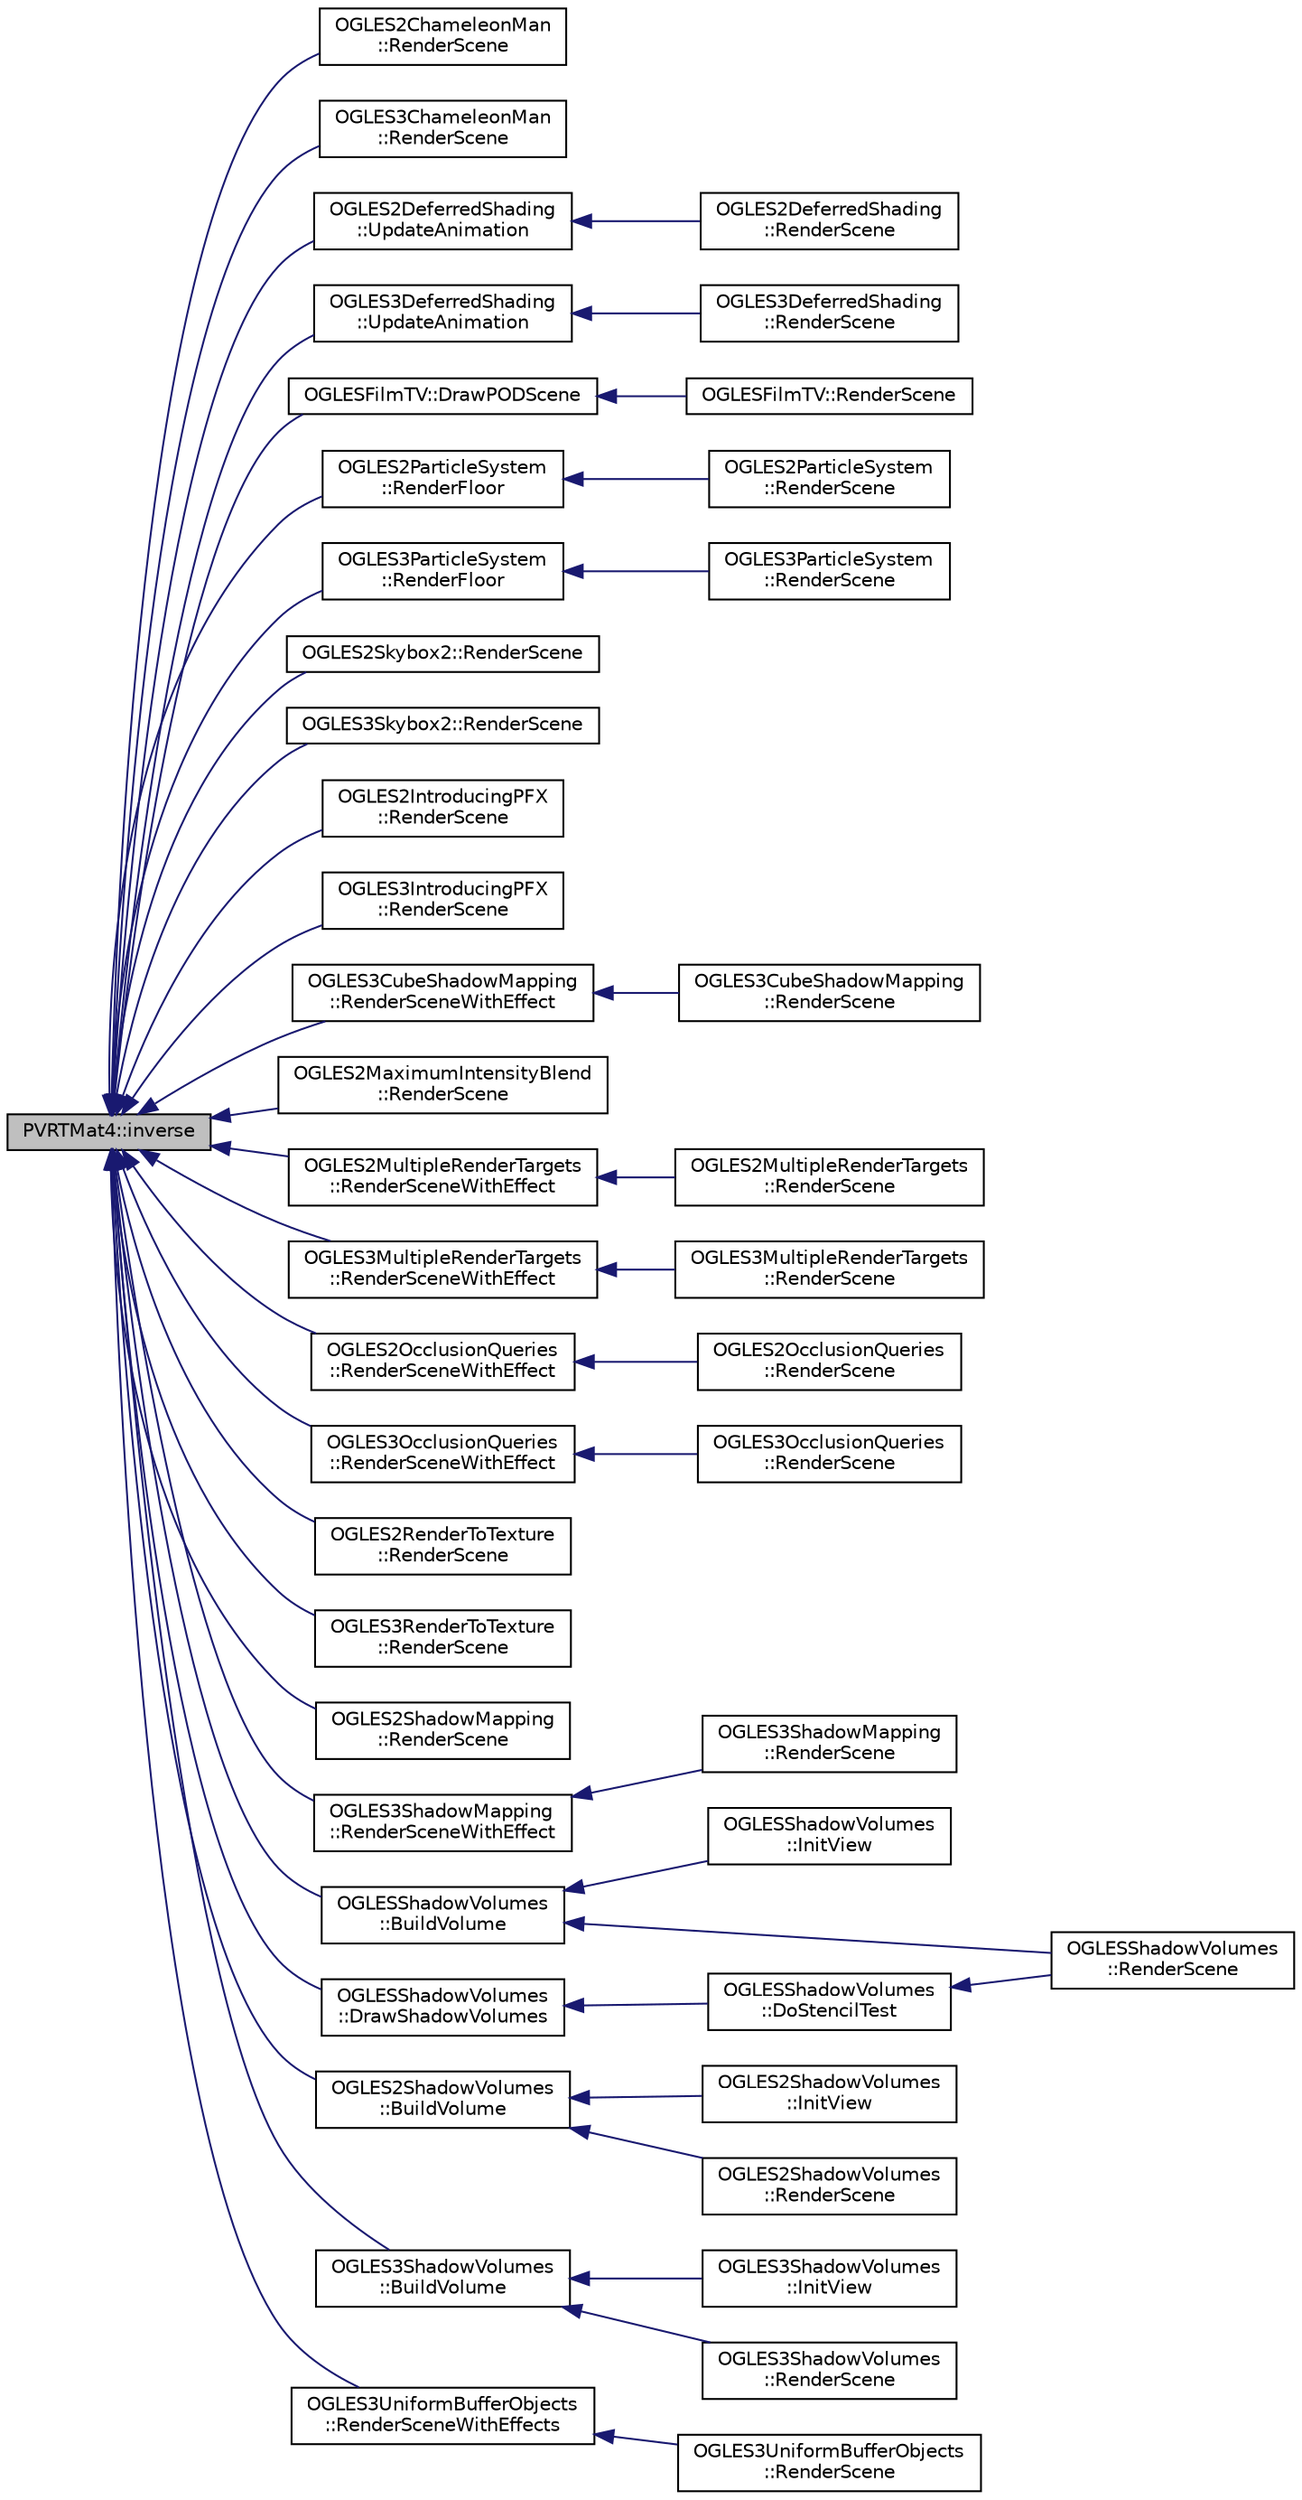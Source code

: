 digraph "PVRTMat4::inverse"
{
  edge [fontname="Helvetica",fontsize="10",labelfontname="Helvetica",labelfontsize="10"];
  node [fontname="Helvetica",fontsize="10",shape=record];
  rankdir="LR";
  Node1 [label="PVRTMat4::inverse",height=0.2,width=0.4,color="black", fillcolor="grey75", style="filled", fontcolor="black"];
  Node1 -> Node2 [dir="back",color="midnightblue",fontsize="10",style="solid",fontname="Helvetica"];
  Node2 [label="OGLES2ChameleonMan\l::RenderScene",height=0.2,width=0.4,color="black", fillcolor="white", style="filled",URL="$class_o_g_l_e_s2_chameleon_man.html#a4e2c16c18f3f2292ac404284ba3defb8"];
  Node1 -> Node3 [dir="back",color="midnightblue",fontsize="10",style="solid",fontname="Helvetica"];
  Node3 [label="OGLES3ChameleonMan\l::RenderScene",height=0.2,width=0.4,color="black", fillcolor="white", style="filled",URL="$class_o_g_l_e_s3_chameleon_man.html#a1dd55c368e019d3d6c95eb30070182d6"];
  Node1 -> Node4 [dir="back",color="midnightblue",fontsize="10",style="solid",fontname="Helvetica"];
  Node4 [label="OGLES2DeferredShading\l::UpdateAnimation",height=0.2,width=0.4,color="black", fillcolor="white", style="filled",URL="$class_o_g_l_e_s2_deferred_shading.html#a36c1da6295be7e3ae1c0e878a101cf2d"];
  Node4 -> Node5 [dir="back",color="midnightblue",fontsize="10",style="solid",fontname="Helvetica"];
  Node5 [label="OGLES2DeferredShading\l::RenderScene",height=0.2,width=0.4,color="black", fillcolor="white", style="filled",URL="$class_o_g_l_e_s2_deferred_shading.html#aa5fb331badd65785c52334fadbbdf3b8"];
  Node1 -> Node6 [dir="back",color="midnightblue",fontsize="10",style="solid",fontname="Helvetica"];
  Node6 [label="OGLES3DeferredShading\l::UpdateAnimation",height=0.2,width=0.4,color="black", fillcolor="white", style="filled",URL="$class_o_g_l_e_s3_deferred_shading.html#af37bbf48a2d9bd594354f6f15efbb728"];
  Node6 -> Node7 [dir="back",color="midnightblue",fontsize="10",style="solid",fontname="Helvetica"];
  Node7 [label="OGLES3DeferredShading\l::RenderScene",height=0.2,width=0.4,color="black", fillcolor="white", style="filled",URL="$class_o_g_l_e_s3_deferred_shading.html#a65b2f29d4627953888de63c1052852f5"];
  Node1 -> Node8 [dir="back",color="midnightblue",fontsize="10",style="solid",fontname="Helvetica"];
  Node8 [label="OGLESFilmTV::DrawPODScene",height=0.2,width=0.4,color="black", fillcolor="white", style="filled",URL="$class_o_g_l_e_s_film_t_v.html#a27203672f453675e4ca051cad2b61387"];
  Node8 -> Node9 [dir="back",color="midnightblue",fontsize="10",style="solid",fontname="Helvetica"];
  Node9 [label="OGLESFilmTV::RenderScene",height=0.2,width=0.4,color="black", fillcolor="white", style="filled",URL="$class_o_g_l_e_s_film_t_v.html#afaa4921be2dc267b7783b3d2d11366f7"];
  Node1 -> Node10 [dir="back",color="midnightblue",fontsize="10",style="solid",fontname="Helvetica"];
  Node10 [label="OGLES2ParticleSystem\l::RenderFloor",height=0.2,width=0.4,color="black", fillcolor="white", style="filled",URL="$class_o_g_l_e_s2_particle_system.html#a91dae4866b7a83164a96d4b660e3339e"];
  Node10 -> Node11 [dir="back",color="midnightblue",fontsize="10",style="solid",fontname="Helvetica"];
  Node11 [label="OGLES2ParticleSystem\l::RenderScene",height=0.2,width=0.4,color="black", fillcolor="white", style="filled",URL="$class_o_g_l_e_s2_particle_system.html#a39b3c65321ed741ee0f6ec1811bdd707"];
  Node1 -> Node12 [dir="back",color="midnightblue",fontsize="10",style="solid",fontname="Helvetica"];
  Node12 [label="OGLES3ParticleSystem\l::RenderFloor",height=0.2,width=0.4,color="black", fillcolor="white", style="filled",URL="$class_o_g_l_e_s3_particle_system.html#ada25038a6c2b9ac2f5afa92fa87aaced"];
  Node12 -> Node13 [dir="back",color="midnightblue",fontsize="10",style="solid",fontname="Helvetica"];
  Node13 [label="OGLES3ParticleSystem\l::RenderScene",height=0.2,width=0.4,color="black", fillcolor="white", style="filled",URL="$class_o_g_l_e_s3_particle_system.html#a4d0c7f4a55fa75fd6348c6ceea906751"];
  Node1 -> Node14 [dir="back",color="midnightblue",fontsize="10",style="solid",fontname="Helvetica"];
  Node14 [label="OGLES2Skybox2::RenderScene",height=0.2,width=0.4,color="black", fillcolor="white", style="filled",URL="$class_o_g_l_e_s2_skybox2.html#a83cd337e5f97f8c739d25513a20a26d1"];
  Node1 -> Node15 [dir="back",color="midnightblue",fontsize="10",style="solid",fontname="Helvetica"];
  Node15 [label="OGLES3Skybox2::RenderScene",height=0.2,width=0.4,color="black", fillcolor="white", style="filled",URL="$class_o_g_l_e_s3_skybox2.html#a1e0c5d207ff576c3a4a6a8966a1a875b"];
  Node1 -> Node16 [dir="back",color="midnightblue",fontsize="10",style="solid",fontname="Helvetica"];
  Node16 [label="OGLES2IntroducingPFX\l::RenderScene",height=0.2,width=0.4,color="black", fillcolor="white", style="filled",URL="$class_o_g_l_e_s2_introducing_p_f_x.html#abd135f321ff162912855a4755cee21e3"];
  Node1 -> Node17 [dir="back",color="midnightblue",fontsize="10",style="solid",fontname="Helvetica"];
  Node17 [label="OGLES3IntroducingPFX\l::RenderScene",height=0.2,width=0.4,color="black", fillcolor="white", style="filled",URL="$class_o_g_l_e_s3_introducing_p_f_x.html#abbd51fa216b5d827fb5b5e5b0798c0b1"];
  Node1 -> Node18 [dir="back",color="midnightblue",fontsize="10",style="solid",fontname="Helvetica"];
  Node18 [label="OGLES3CubeShadowMapping\l::RenderSceneWithEffect",height=0.2,width=0.4,color="black", fillcolor="white", style="filled",URL="$class_o_g_l_e_s3_cube_shadow_mapping.html#a73663c9008ff01f8852905b5ac0ea711"];
  Node18 -> Node19 [dir="back",color="midnightblue",fontsize="10",style="solid",fontname="Helvetica"];
  Node19 [label="OGLES3CubeShadowMapping\l::RenderScene",height=0.2,width=0.4,color="black", fillcolor="white", style="filled",URL="$class_o_g_l_e_s3_cube_shadow_mapping.html#a50a81ba795876d9992655ac6f02019d6"];
  Node1 -> Node20 [dir="back",color="midnightblue",fontsize="10",style="solid",fontname="Helvetica"];
  Node20 [label="OGLES2MaximumIntensityBlend\l::RenderScene",height=0.2,width=0.4,color="black", fillcolor="white", style="filled",URL="$class_o_g_l_e_s2_maximum_intensity_blend.html#af3a7ec554818b805290fef1a04036d2f"];
  Node1 -> Node21 [dir="back",color="midnightblue",fontsize="10",style="solid",fontname="Helvetica"];
  Node21 [label="OGLES2MultipleRenderTargets\l::RenderSceneWithEffect",height=0.2,width=0.4,color="black", fillcolor="white", style="filled",URL="$class_o_g_l_e_s2_multiple_render_targets.html#abb74e35bd252a2d852d0b17f9b3a80b3"];
  Node21 -> Node22 [dir="back",color="midnightblue",fontsize="10",style="solid",fontname="Helvetica"];
  Node22 [label="OGLES2MultipleRenderTargets\l::RenderScene",height=0.2,width=0.4,color="black", fillcolor="white", style="filled",URL="$class_o_g_l_e_s2_multiple_render_targets.html#a63726e5b36a4e95b554e0d3c985a34fe"];
  Node1 -> Node23 [dir="back",color="midnightblue",fontsize="10",style="solid",fontname="Helvetica"];
  Node23 [label="OGLES3MultipleRenderTargets\l::RenderSceneWithEffect",height=0.2,width=0.4,color="black", fillcolor="white", style="filled",URL="$class_o_g_l_e_s3_multiple_render_targets.html#aae07e06719f23092adf1547219028e95"];
  Node23 -> Node24 [dir="back",color="midnightblue",fontsize="10",style="solid",fontname="Helvetica"];
  Node24 [label="OGLES3MultipleRenderTargets\l::RenderScene",height=0.2,width=0.4,color="black", fillcolor="white", style="filled",URL="$class_o_g_l_e_s3_multiple_render_targets.html#aa0311b9df0df6a3d88f60b70103c4ee5"];
  Node1 -> Node25 [dir="back",color="midnightblue",fontsize="10",style="solid",fontname="Helvetica"];
  Node25 [label="OGLES2OcclusionQueries\l::RenderSceneWithEffect",height=0.2,width=0.4,color="black", fillcolor="white", style="filled",URL="$class_o_g_l_e_s2_occlusion_queries.html#a07366f5e718deb30e905db48205fecde"];
  Node25 -> Node26 [dir="back",color="midnightblue",fontsize="10",style="solid",fontname="Helvetica"];
  Node26 [label="OGLES2OcclusionQueries\l::RenderScene",height=0.2,width=0.4,color="black", fillcolor="white", style="filled",URL="$class_o_g_l_e_s2_occlusion_queries.html#abf4f321ccdc3cac3e81ee2124d2e1999"];
  Node1 -> Node27 [dir="back",color="midnightblue",fontsize="10",style="solid",fontname="Helvetica"];
  Node27 [label="OGLES3OcclusionQueries\l::RenderSceneWithEffect",height=0.2,width=0.4,color="black", fillcolor="white", style="filled",URL="$class_o_g_l_e_s3_occlusion_queries.html#afbfc87546cdefacc99aad97ca6f4c249"];
  Node27 -> Node28 [dir="back",color="midnightblue",fontsize="10",style="solid",fontname="Helvetica"];
  Node28 [label="OGLES3OcclusionQueries\l::RenderScene",height=0.2,width=0.4,color="black", fillcolor="white", style="filled",URL="$class_o_g_l_e_s3_occlusion_queries.html#a16db67461f05eaa19f819e24132f74ee"];
  Node1 -> Node29 [dir="back",color="midnightblue",fontsize="10",style="solid",fontname="Helvetica"];
  Node29 [label="OGLES2RenderToTexture\l::RenderScene",height=0.2,width=0.4,color="black", fillcolor="white", style="filled",URL="$class_o_g_l_e_s2_render_to_texture.html#a62cd9e0f34be9eec8f8a7ad459e71582"];
  Node1 -> Node30 [dir="back",color="midnightblue",fontsize="10",style="solid",fontname="Helvetica"];
  Node30 [label="OGLES3RenderToTexture\l::RenderScene",height=0.2,width=0.4,color="black", fillcolor="white", style="filled",URL="$class_o_g_l_e_s3_render_to_texture.html#a4e1295869c4970d3afeae9fac0d41aa9"];
  Node1 -> Node31 [dir="back",color="midnightblue",fontsize="10",style="solid",fontname="Helvetica"];
  Node31 [label="OGLES2ShadowMapping\l::RenderScene",height=0.2,width=0.4,color="black", fillcolor="white", style="filled",URL="$class_o_g_l_e_s2_shadow_mapping.html#ac5ec67d502f806510955a3a7088aa2d4"];
  Node1 -> Node32 [dir="back",color="midnightblue",fontsize="10",style="solid",fontname="Helvetica"];
  Node32 [label="OGLES3ShadowMapping\l::RenderSceneWithEffect",height=0.2,width=0.4,color="black", fillcolor="white", style="filled",URL="$class_o_g_l_e_s3_shadow_mapping.html#abb24f311b548b2a4b9b650991acb82c6"];
  Node32 -> Node33 [dir="back",color="midnightblue",fontsize="10",style="solid",fontname="Helvetica"];
  Node33 [label="OGLES3ShadowMapping\l::RenderScene",height=0.2,width=0.4,color="black", fillcolor="white", style="filled",URL="$class_o_g_l_e_s3_shadow_mapping.html#a0cca6c2a4d469cbfd52598f79a0f5992"];
  Node1 -> Node34 [dir="back",color="midnightblue",fontsize="10",style="solid",fontname="Helvetica"];
  Node34 [label="OGLESShadowVolumes\l::BuildVolume",height=0.2,width=0.4,color="black", fillcolor="white", style="filled",URL="$class_o_g_l_e_s_shadow_volumes.html#af3c3155e2ddc817de3bac7c4cc910cca"];
  Node34 -> Node35 [dir="back",color="midnightblue",fontsize="10",style="solid",fontname="Helvetica"];
  Node35 [label="OGLESShadowVolumes\l::InitView",height=0.2,width=0.4,color="black", fillcolor="white", style="filled",URL="$class_o_g_l_e_s_shadow_volumes.html#ac0a61f9b6738561c811675d97495ada3"];
  Node34 -> Node36 [dir="back",color="midnightblue",fontsize="10",style="solid",fontname="Helvetica"];
  Node36 [label="OGLESShadowVolumes\l::RenderScene",height=0.2,width=0.4,color="black", fillcolor="white", style="filled",URL="$class_o_g_l_e_s_shadow_volumes.html#a14c23788feb61d8592b455026444a65a"];
  Node1 -> Node37 [dir="back",color="midnightblue",fontsize="10",style="solid",fontname="Helvetica"];
  Node37 [label="OGLESShadowVolumes\l::DrawShadowVolumes",height=0.2,width=0.4,color="black", fillcolor="white", style="filled",URL="$class_o_g_l_e_s_shadow_volumes.html#ab7778ae5d7fc075b8192ca540991f95d"];
  Node37 -> Node38 [dir="back",color="midnightblue",fontsize="10",style="solid",fontname="Helvetica"];
  Node38 [label="OGLESShadowVolumes\l::DoStencilTest",height=0.2,width=0.4,color="black", fillcolor="white", style="filled",URL="$class_o_g_l_e_s_shadow_volumes.html#a3f50a318203e252634347178f7610bdb"];
  Node38 -> Node36 [dir="back",color="midnightblue",fontsize="10",style="solid",fontname="Helvetica"];
  Node1 -> Node39 [dir="back",color="midnightblue",fontsize="10",style="solid",fontname="Helvetica"];
  Node39 [label="OGLES2ShadowVolumes\l::BuildVolume",height=0.2,width=0.4,color="black", fillcolor="white", style="filled",URL="$class_o_g_l_e_s2_shadow_volumes.html#ad0e46cb5fea1e30d89c14619dd71ca2f"];
  Node39 -> Node40 [dir="back",color="midnightblue",fontsize="10",style="solid",fontname="Helvetica"];
  Node40 [label="OGLES2ShadowVolumes\l::InitView",height=0.2,width=0.4,color="black", fillcolor="white", style="filled",URL="$class_o_g_l_e_s2_shadow_volumes.html#a8b958a2eb2cb4b01f2b0c98d5868cb3f"];
  Node39 -> Node41 [dir="back",color="midnightblue",fontsize="10",style="solid",fontname="Helvetica"];
  Node41 [label="OGLES2ShadowVolumes\l::RenderScene",height=0.2,width=0.4,color="black", fillcolor="white", style="filled",URL="$class_o_g_l_e_s2_shadow_volumes.html#a73abdb957998b90d498e8a8e73285f2e"];
  Node1 -> Node42 [dir="back",color="midnightblue",fontsize="10",style="solid",fontname="Helvetica"];
  Node42 [label="OGLES3ShadowVolumes\l::BuildVolume",height=0.2,width=0.4,color="black", fillcolor="white", style="filled",URL="$class_o_g_l_e_s3_shadow_volumes.html#acb00689be7c187a30d77732c9b24bb86"];
  Node42 -> Node43 [dir="back",color="midnightblue",fontsize="10",style="solid",fontname="Helvetica"];
  Node43 [label="OGLES3ShadowVolumes\l::InitView",height=0.2,width=0.4,color="black", fillcolor="white", style="filled",URL="$class_o_g_l_e_s3_shadow_volumes.html#a7d8ecc7d68cd71a6d67de38676209b16"];
  Node42 -> Node44 [dir="back",color="midnightblue",fontsize="10",style="solid",fontname="Helvetica"];
  Node44 [label="OGLES3ShadowVolumes\l::RenderScene",height=0.2,width=0.4,color="black", fillcolor="white", style="filled",URL="$class_o_g_l_e_s3_shadow_volumes.html#a0398597ec9a6daee94b29605db093480"];
  Node1 -> Node45 [dir="back",color="midnightblue",fontsize="10",style="solid",fontname="Helvetica"];
  Node45 [label="OGLES3UniformBufferObjects\l::RenderSceneWithEffects",height=0.2,width=0.4,color="black", fillcolor="white", style="filled",URL="$class_o_g_l_e_s3_uniform_buffer_objects.html#a629b7d3fc220c0b24778a7b6cdb9a2a6"];
  Node45 -> Node46 [dir="back",color="midnightblue",fontsize="10",style="solid",fontname="Helvetica"];
  Node46 [label="OGLES3UniformBufferObjects\l::RenderScene",height=0.2,width=0.4,color="black", fillcolor="white", style="filled",URL="$class_o_g_l_e_s3_uniform_buffer_objects.html#a63dcb840b0f7fafe5750d4bfd147d34d"];
}
